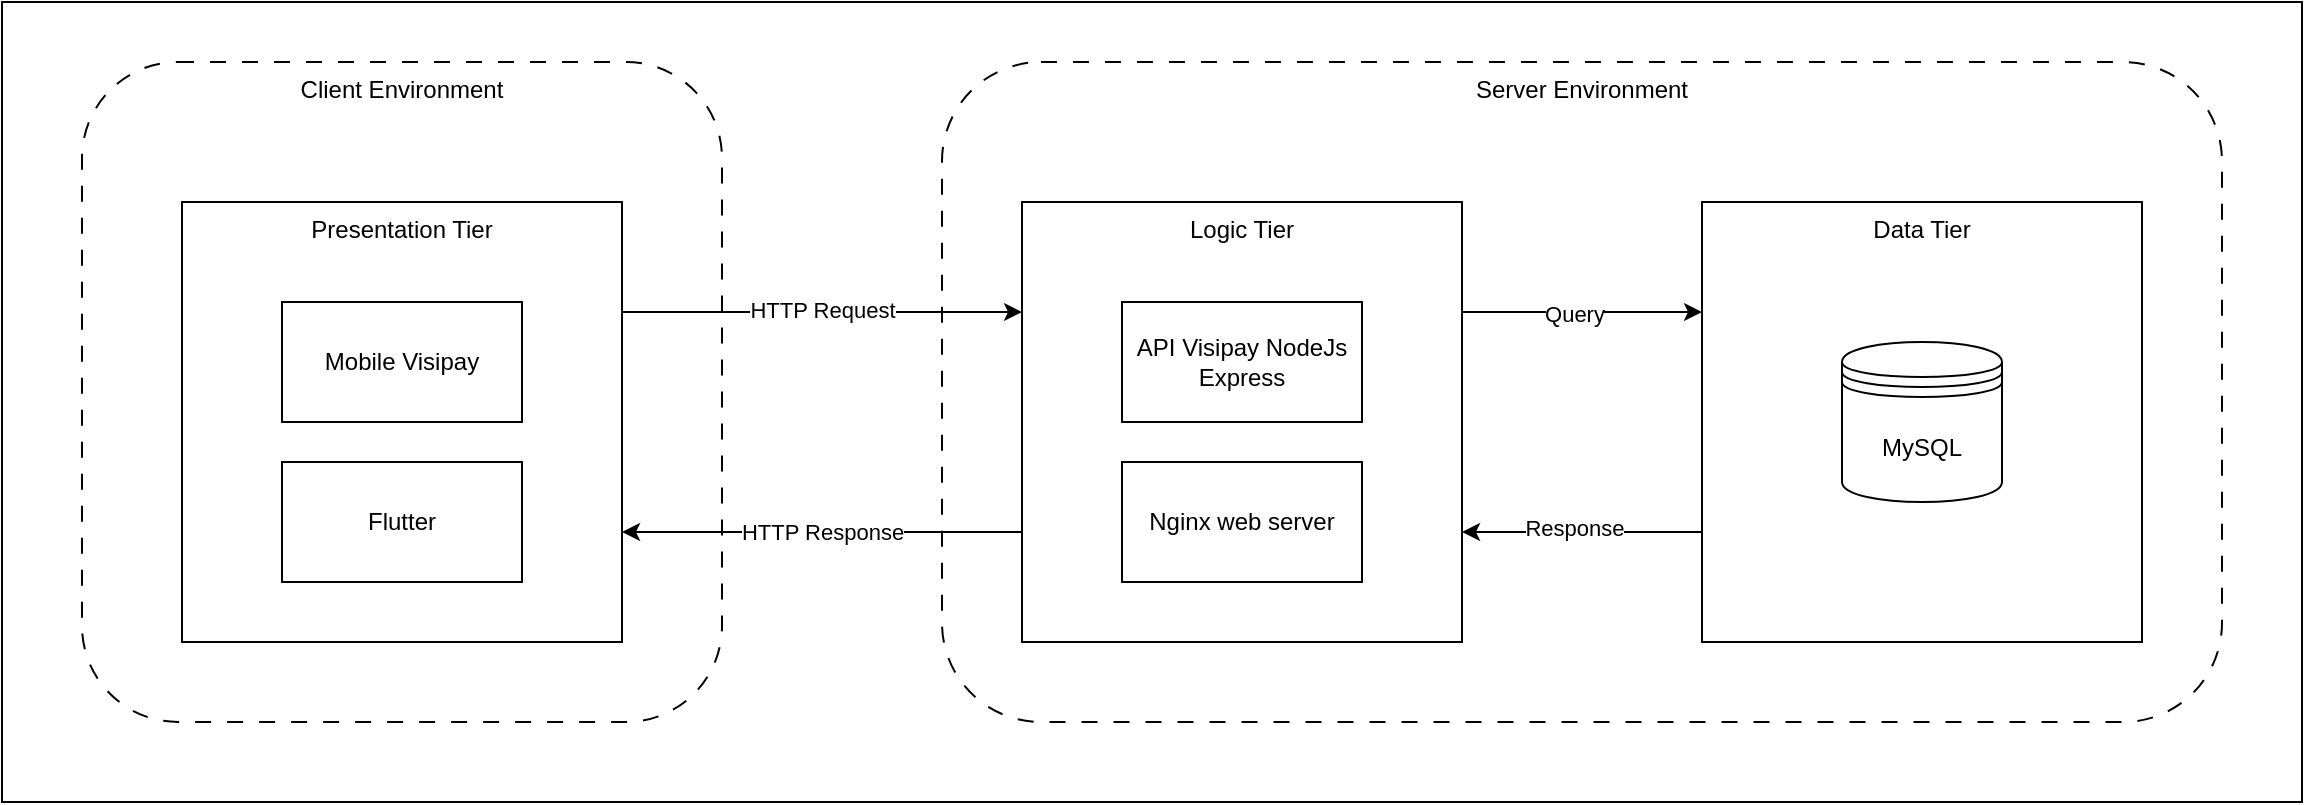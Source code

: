<mxfile>
    <diagram id="ulqZwpkSw7YidDsC0GGA" name="Page-1">
        <mxGraphModel dx="1104" dy="486" grid="1" gridSize="10" guides="1" tooltips="1" connect="1" arrows="1" fold="1" page="1" pageScale="1" pageWidth="850" pageHeight="1100" math="0" shadow="0">
            <root>
                <mxCell id="0"/>
                <mxCell id="1" parent="0"/>
                <mxCell id="20" value="" style="rounded=0;whiteSpace=wrap;html=1;verticalAlign=top;" parent="1" vertex="1">
                    <mxGeometry x="80" y="50" width="1150" height="400" as="geometry"/>
                </mxCell>
                <mxCell id="19" value="Client Environment" style="rounded=1;whiteSpace=wrap;html=1;dashed=1;dashPattern=8 8;verticalAlign=top;" parent="1" vertex="1">
                    <mxGeometry x="120" y="80" width="320" height="330" as="geometry"/>
                </mxCell>
                <mxCell id="18" value="Server Environment" style="rounded=1;whiteSpace=wrap;html=1;dashed=1;dashPattern=8 8;verticalAlign=top;" parent="1" vertex="1">
                    <mxGeometry x="550" y="80" width="640" height="330" as="geometry"/>
                </mxCell>
                <mxCell id="12" style="edgeStyle=none;html=1;exitX=1;exitY=0.25;exitDx=0;exitDy=0;entryX=0;entryY=0.25;entryDx=0;entryDy=0;" parent="1" source="2" target="5" edge="1">
                    <mxGeometry relative="1" as="geometry"/>
                </mxCell>
                <mxCell id="14" value="HTTP Request" style="edgeLabel;html=1;align=center;verticalAlign=middle;resizable=0;points=[];" parent="12" vertex="1" connectable="0">
                    <mxGeometry x="-0.139" relative="1" as="geometry">
                        <mxPoint x="14" y="-1" as="offset"/>
                    </mxGeometry>
                </mxCell>
                <mxCell id="2" value="Presentation Tier" style="rounded=0;whiteSpace=wrap;html=1;verticalAlign=top;" parent="1" vertex="1">
                    <mxGeometry x="170" y="150" width="220" height="220" as="geometry"/>
                </mxCell>
                <mxCell id="3" value="Mobile Visipay" style="rounded=0;whiteSpace=wrap;html=1;" parent="1" vertex="1">
                    <mxGeometry x="220" y="200" width="120" height="60" as="geometry"/>
                </mxCell>
                <mxCell id="4" value="Flutter" style="rounded=0;whiteSpace=wrap;html=1;" parent="1" vertex="1">
                    <mxGeometry x="220" y="280" width="120" height="60" as="geometry"/>
                </mxCell>
                <mxCell id="10" style="edgeStyle=none;html=1;exitX=1;exitY=0.25;exitDx=0;exitDy=0;entryX=0;entryY=0.25;entryDx=0;entryDy=0;" parent="1" source="5" target="8" edge="1">
                    <mxGeometry relative="1" as="geometry"/>
                </mxCell>
                <mxCell id="16" value="Query" style="edgeLabel;html=1;align=center;verticalAlign=middle;resizable=0;points=[];" parent="10" vertex="1" connectable="0">
                    <mxGeometry x="-0.2" y="-1" relative="1" as="geometry">
                        <mxPoint x="8" as="offset"/>
                    </mxGeometry>
                </mxCell>
                <mxCell id="13" style="edgeStyle=none;html=1;exitX=0;exitY=0.75;exitDx=0;exitDy=0;entryX=1;entryY=0.75;entryDx=0;entryDy=0;" parent="1" source="5" target="2" edge="1">
                    <mxGeometry relative="1" as="geometry"/>
                </mxCell>
                <mxCell id="15" value="HTTP Response" style="edgeLabel;html=1;align=center;verticalAlign=middle;resizable=0;points=[];" parent="13" vertex="1" connectable="0">
                    <mxGeometry x="0.139" relative="1" as="geometry">
                        <mxPoint x="14" as="offset"/>
                    </mxGeometry>
                </mxCell>
                <mxCell id="5" value="Logic Tier" style="rounded=0;whiteSpace=wrap;html=1;verticalAlign=top;" parent="1" vertex="1">
                    <mxGeometry x="590" y="150" width="220" height="220" as="geometry"/>
                </mxCell>
                <mxCell id="6" value="API Visipay NodeJs Express" style="rounded=0;whiteSpace=wrap;html=1;" parent="1" vertex="1">
                    <mxGeometry x="640" y="200" width="120" height="60" as="geometry"/>
                </mxCell>
                <mxCell id="7" value="Nginx web server" style="rounded=0;whiteSpace=wrap;html=1;" parent="1" vertex="1">
                    <mxGeometry x="640" y="280" width="120" height="60" as="geometry"/>
                </mxCell>
                <mxCell id="11" style="edgeStyle=none;html=1;exitX=0;exitY=0.75;exitDx=0;exitDy=0;entryX=1;entryY=0.75;entryDx=0;entryDy=0;" parent="1" source="8" target="5" edge="1">
                    <mxGeometry relative="1" as="geometry"/>
                </mxCell>
                <mxCell id="17" value="Response" style="edgeLabel;html=1;align=center;verticalAlign=middle;resizable=0;points=[];" parent="11" vertex="1" connectable="0">
                    <mxGeometry x="0.279" y="-2" relative="1" as="geometry">
                        <mxPoint x="12" as="offset"/>
                    </mxGeometry>
                </mxCell>
                <mxCell id="8" value="Data Tier" style="rounded=0;whiteSpace=wrap;html=1;verticalAlign=top;fontStyle=0" parent="1" vertex="1">
                    <mxGeometry x="930" y="150" width="220" height="220" as="geometry"/>
                </mxCell>
                <mxCell id="9" value="MySQL" style="shape=datastore;whiteSpace=wrap;html=1;" parent="1" vertex="1">
                    <mxGeometry x="1000" y="220" width="80" height="80" as="geometry"/>
                </mxCell>
            </root>
        </mxGraphModel>
    </diagram>
    <diagram id="e4epNX8oU8-iH3DTNBAr" name="Page-2">
        <mxGraphModel dx="1104" dy="486" grid="1" gridSize="10" guides="1" tooltips="1" connect="1" arrows="1" fold="1" page="1" pageScale="1" pageWidth="850" pageHeight="1100" math="0" shadow="0">
            <root>
                <mxCell id="0"/>
                <mxCell id="1" parent="0"/>
                <mxCell id="jJMs2scdwDwA6CaH-0MS-1" value="" style="rounded=0;whiteSpace=wrap;html=1;verticalAlign=top;fontStyle=0;fontSize=14;" vertex="1" parent="1">
                    <mxGeometry x="80" y="50" width="1150" height="400" as="geometry"/>
                </mxCell>
                <mxCell id="jJMs2scdwDwA6CaH-0MS-2" value="&lt;b&gt;Client Environment&lt;/b&gt;" style="rounded=1;whiteSpace=wrap;html=1;dashed=1;dashPattern=8 8;verticalAlign=top;fontStyle=0;fontSize=14;" vertex="1" parent="1">
                    <mxGeometry x="120" y="80" width="320" height="330" as="geometry"/>
                </mxCell>
                <mxCell id="jJMs2scdwDwA6CaH-0MS-3" value="&lt;b&gt;Server Environment&lt;/b&gt;" style="rounded=1;whiteSpace=wrap;html=1;dashed=1;dashPattern=8 8;verticalAlign=top;fontStyle=0;fontSize=14;" vertex="1" parent="1">
                    <mxGeometry x="550" y="80" width="640" height="330" as="geometry"/>
                </mxCell>
                <mxCell id="jJMs2scdwDwA6CaH-0MS-4" style="edgeStyle=none;html=1;exitX=1;exitY=0.25;exitDx=0;exitDy=0;entryX=0;entryY=0.25;entryDx=0;entryDy=0;fontStyle=0;fontSize=14;" edge="1" parent="1" source="jJMs2scdwDwA6CaH-0MS-6" target="jJMs2scdwDwA6CaH-0MS-13">
                    <mxGeometry relative="1" as="geometry"/>
                </mxCell>
                <mxCell id="jJMs2scdwDwA6CaH-0MS-5" value="HTTP Request" style="edgeLabel;html=1;align=center;verticalAlign=middle;resizable=0;points=[];fontSize=14;" vertex="1" connectable="0" parent="jJMs2scdwDwA6CaH-0MS-4">
                    <mxGeometry x="-0.139" relative="1" as="geometry">
                        <mxPoint x="14" y="-1" as="offset"/>
                    </mxGeometry>
                </mxCell>
                <mxCell id="jJMs2scdwDwA6CaH-0MS-6" value="&lt;b&gt;Presentation Tier&lt;/b&gt;" style="rounded=0;whiteSpace=wrap;html=1;verticalAlign=top;fontStyle=0;fontSize=14;" vertex="1" parent="1">
                    <mxGeometry x="170" y="150" width="220" height="220" as="geometry"/>
                </mxCell>
                <mxCell id="jJMs2scdwDwA6CaH-0MS-7" value="Mobile Visipay" style="rounded=0;whiteSpace=wrap;html=1;fontStyle=0;fontSize=14;" vertex="1" parent="1">
                    <mxGeometry x="220" y="200" width="120" height="60" as="geometry"/>
                </mxCell>
                <mxCell id="jJMs2scdwDwA6CaH-0MS-8" value="Flutter" style="rounded=0;whiteSpace=wrap;html=1;fontStyle=0;fontSize=14;" vertex="1" parent="1">
                    <mxGeometry x="220" y="280" width="120" height="60" as="geometry"/>
                </mxCell>
                <mxCell id="jJMs2scdwDwA6CaH-0MS-9" style="edgeStyle=none;html=1;exitX=1;exitY=0.25;exitDx=0;exitDy=0;entryX=0;entryY=0.25;entryDx=0;entryDy=0;fontStyle=0;fontSize=14;" edge="1" parent="1" source="jJMs2scdwDwA6CaH-0MS-13" target="jJMs2scdwDwA6CaH-0MS-18">
                    <mxGeometry relative="1" as="geometry"/>
                </mxCell>
                <mxCell id="jJMs2scdwDwA6CaH-0MS-10" value="Query" style="edgeLabel;html=1;align=center;verticalAlign=middle;resizable=0;points=[];fontSize=14;" vertex="1" connectable="0" parent="jJMs2scdwDwA6CaH-0MS-9">
                    <mxGeometry x="-0.2" y="-1" relative="1" as="geometry">
                        <mxPoint x="8" as="offset"/>
                    </mxGeometry>
                </mxCell>
                <mxCell id="jJMs2scdwDwA6CaH-0MS-11" style="edgeStyle=none;html=1;exitX=0;exitY=0.75;exitDx=0;exitDy=0;entryX=1;entryY=0.75;entryDx=0;entryDy=0;fontStyle=0;fontSize=14;" edge="1" parent="1" source="jJMs2scdwDwA6CaH-0MS-13" target="jJMs2scdwDwA6CaH-0MS-6">
                    <mxGeometry relative="1" as="geometry"/>
                </mxCell>
                <mxCell id="jJMs2scdwDwA6CaH-0MS-12" value="HTTP Response" style="edgeLabel;html=1;align=center;verticalAlign=middle;resizable=0;points=[];fontSize=14;" vertex="1" connectable="0" parent="jJMs2scdwDwA6CaH-0MS-11">
                    <mxGeometry x="0.139" relative="1" as="geometry">
                        <mxPoint x="14" as="offset"/>
                    </mxGeometry>
                </mxCell>
                <mxCell id="jJMs2scdwDwA6CaH-0MS-13" value="&lt;b&gt;Logic Tier&lt;/b&gt;" style="rounded=0;whiteSpace=wrap;html=1;verticalAlign=top;fontStyle=0;fontSize=14;" vertex="1" parent="1">
                    <mxGeometry x="590" y="150" width="220" height="220" as="geometry"/>
                </mxCell>
                <mxCell id="jJMs2scdwDwA6CaH-0MS-14" value="API Visipay NodeJs Express" style="rounded=0;whiteSpace=wrap;html=1;fontStyle=0;fontSize=14;" vertex="1" parent="1">
                    <mxGeometry x="640" y="200" width="120" height="60" as="geometry"/>
                </mxCell>
                <mxCell id="jJMs2scdwDwA6CaH-0MS-15" value="Nginx web server" style="rounded=0;whiteSpace=wrap;html=1;fontStyle=0;fontSize=14;" vertex="1" parent="1">
                    <mxGeometry x="640" y="280" width="120" height="60" as="geometry"/>
                </mxCell>
                <mxCell id="jJMs2scdwDwA6CaH-0MS-16" style="edgeStyle=none;html=1;exitX=0;exitY=0.75;exitDx=0;exitDy=0;entryX=1;entryY=0.75;entryDx=0;entryDy=0;fontStyle=0;fontSize=14;" edge="1" parent="1" source="jJMs2scdwDwA6CaH-0MS-18" target="jJMs2scdwDwA6CaH-0MS-13">
                    <mxGeometry relative="1" as="geometry"/>
                </mxCell>
                <mxCell id="jJMs2scdwDwA6CaH-0MS-17" value="Response" style="edgeLabel;html=1;align=center;verticalAlign=middle;resizable=0;points=[];fontSize=14;" vertex="1" connectable="0" parent="jJMs2scdwDwA6CaH-0MS-16">
                    <mxGeometry x="0.279" y="-2" relative="1" as="geometry">
                        <mxPoint x="12" as="offset"/>
                    </mxGeometry>
                </mxCell>
                <mxCell id="jJMs2scdwDwA6CaH-0MS-18" value="&lt;b&gt;Data Tier&lt;/b&gt;" style="rounded=0;whiteSpace=wrap;html=1;verticalAlign=top;fontStyle=0;fontSize=14;" vertex="1" parent="1">
                    <mxGeometry x="930" y="150" width="220" height="220" as="geometry"/>
                </mxCell>
                <mxCell id="jJMs2scdwDwA6CaH-0MS-19" value="MySQL" style="shape=datastore;whiteSpace=wrap;html=1;fontStyle=0;fontSize=14;" vertex="1" parent="1">
                    <mxGeometry x="1000" y="220" width="80" height="80" as="geometry"/>
                </mxCell>
            </root>
        </mxGraphModel>
    </diagram>
</mxfile>